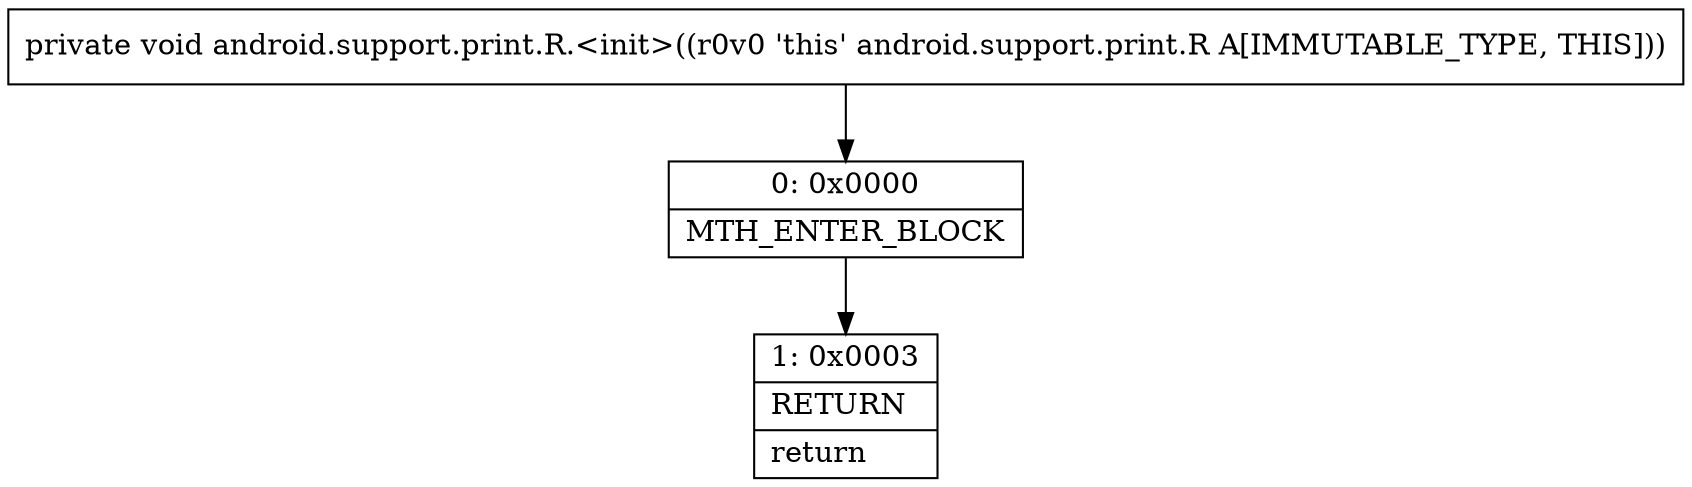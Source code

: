 digraph "CFG forandroid.support.print.R.\<init\>()V" {
Node_0 [shape=record,label="{0\:\ 0x0000|MTH_ENTER_BLOCK\l}"];
Node_1 [shape=record,label="{1\:\ 0x0003|RETURN\l|return\l}"];
MethodNode[shape=record,label="{private void android.support.print.R.\<init\>((r0v0 'this' android.support.print.R A[IMMUTABLE_TYPE, THIS])) }"];
MethodNode -> Node_0;
Node_0 -> Node_1;
}

